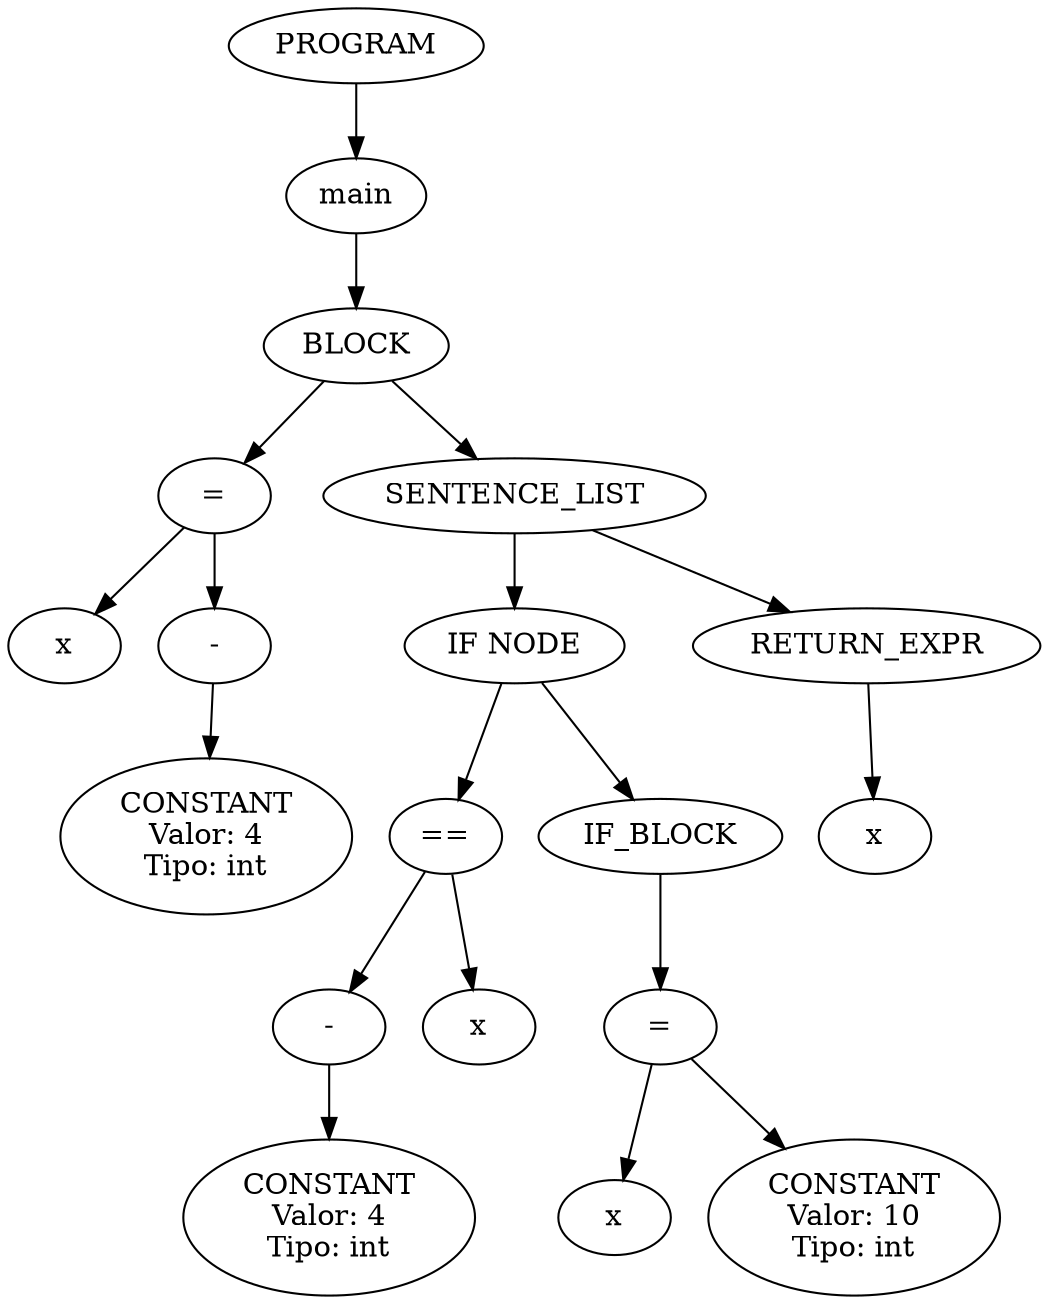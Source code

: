 digraph AST {
  0 [label="PROGRAM"];
  1 [label="main"];
  2 [label="BLOCK"];
  3 [label="="];
  4 [label="x"];
  3 -> 4;
  5 [label="-"];
  6 [label="CONSTANT\nValor: 4\nTipo: int"];
  5 -> 6;
  3 -> 5;
  2 -> 3;
  7 [label="SENTENCE_LIST"];
  8 [label="IF NODE"];
  9 [label="=="];
  10 [label="-"];
  11 [label="CONSTANT\nValor: 4\nTipo: int"];
  10 -> 11;
  9 -> 10;
  12 [label="x"];
  9 -> 12;
  8 -> 9;
  13 [label="IF_BLOCK"];
  14 [label="="];
  15 [label="x"];
  14 -> 15;
  16 [label="CONSTANT\nValor: 10\nTipo: int"];
  14 -> 16;
  13 -> 14;
  8 -> 13;
  7 -> 8;
  17 [label="RETURN_EXPR"];
  18 [label="x"];
  17 -> 18;
  7 -> 17;
  2 -> 7;
  1 -> 2;
  0 -> 1;
}
